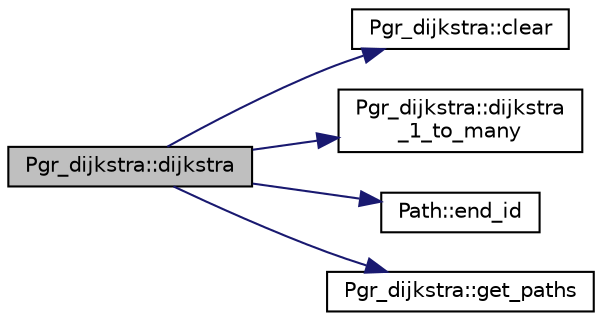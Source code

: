 digraph "Pgr_dijkstra::dijkstra"
{
  edge [fontname="Helvetica",fontsize="10",labelfontname="Helvetica",labelfontsize="10"];
  node [fontname="Helvetica",fontsize="10",shape=record];
  rankdir="LR";
  Node37 [label="Pgr_dijkstra::dijkstra",height=0.2,width=0.4,color="black", fillcolor="grey75", style="filled", fontcolor="black"];
  Node37 -> Node38 [color="midnightblue",fontsize="10",style="solid",fontname="Helvetica"];
  Node38 [label="Pgr_dijkstra::clear",height=0.2,width=0.4,color="black", fillcolor="white", style="filled",URL="$classPgr__dijkstra.html#a2f5d0a4536457dd08f4d541ea5e5ffca"];
  Node37 -> Node39 [color="midnightblue",fontsize="10",style="solid",fontname="Helvetica"];
  Node39 [label="Pgr_dijkstra::dijkstra\l_1_to_many",height=0.2,width=0.4,color="black", fillcolor="white", style="filled",URL="$classPgr__dijkstra.html#a86b8c09f9cbbf58f2e92475de14766d8",tooltip="Call to Dijkstra 1 source to many targets. "];
  Node37 -> Node40 [color="midnightblue",fontsize="10",style="solid",fontname="Helvetica"];
  Node40 [label="Path::end_id",height=0.2,width=0.4,color="black", fillcolor="white", style="filled",URL="$classPath.html#ad7eff4c127cba19f2052398089ac3b42"];
  Node37 -> Node41 [color="midnightblue",fontsize="10",style="solid",fontname="Helvetica"];
  Node41 [label="Pgr_dijkstra::get_paths",height=0.2,width=0.4,color="black", fillcolor="white", style="filled",URL="$classPgr__dijkstra.html#a941f0239c68a6b07ee6f2ca69b66b82e"];
}
